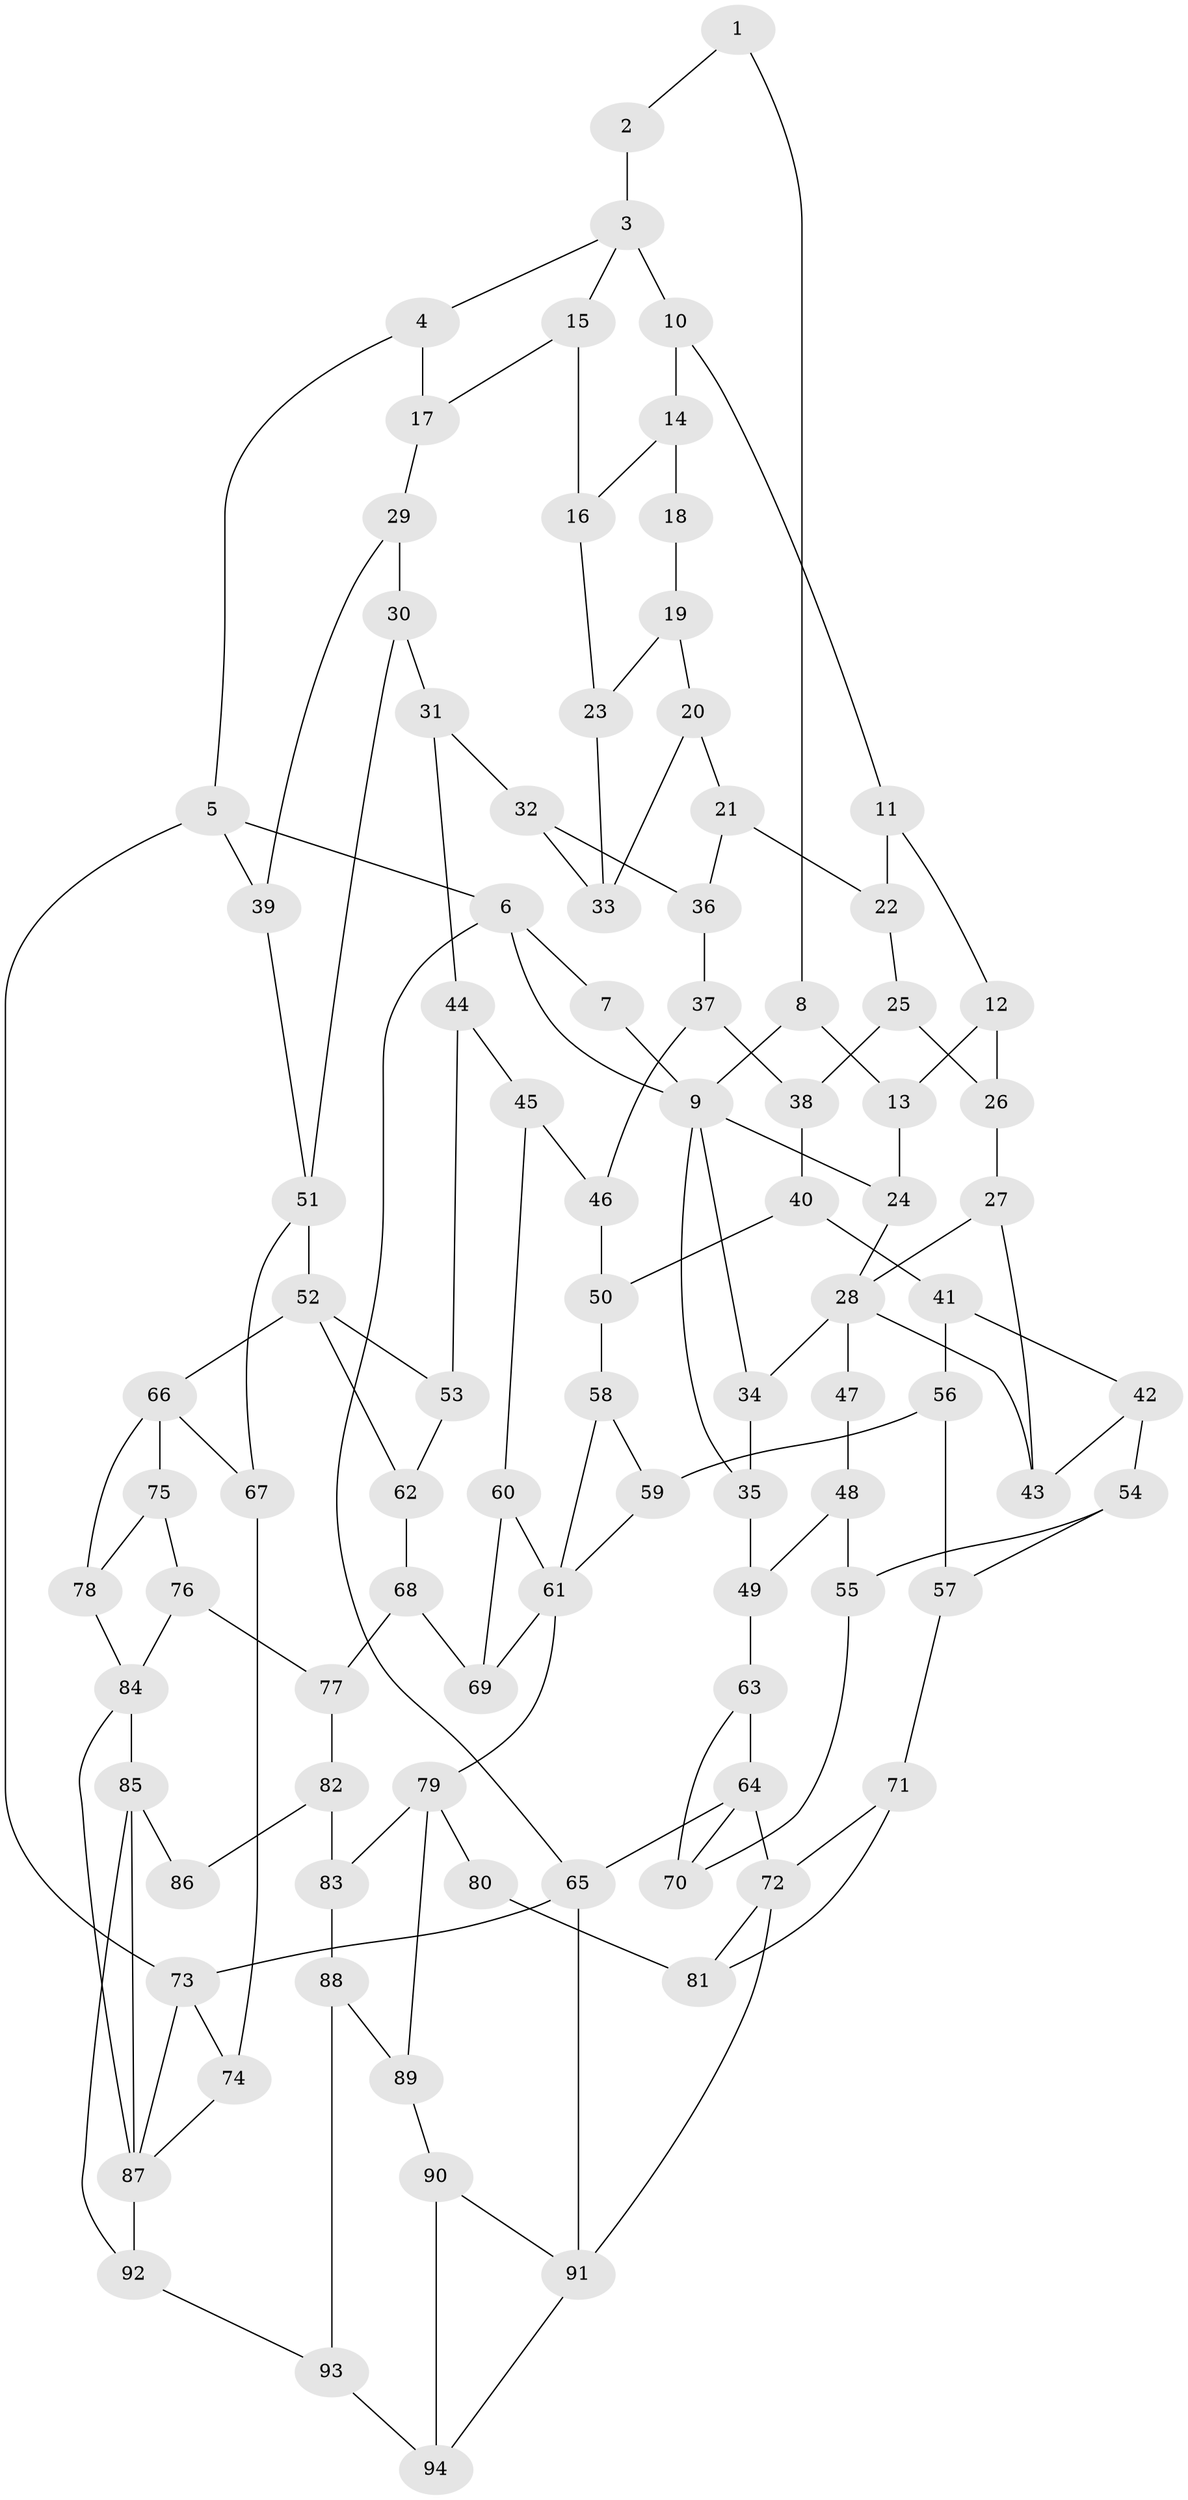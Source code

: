 // original degree distribution, {3: 0.030303030303030304, 4: 0.21212121212121213, 6: 0.22727272727272727, 5: 0.5303030303030303}
// Generated by graph-tools (version 1.1) at 2025/54/03/04/25 22:54:34]
// undirected, 94 vertices, 149 edges
graph export_dot {
  node [color=gray90,style=filled];
  1;
  2;
  3;
  4;
  5;
  6;
  7;
  8;
  9;
  10;
  11;
  12;
  13;
  14;
  15;
  16;
  17;
  18;
  19;
  20;
  21;
  22;
  23;
  24;
  25;
  26;
  27;
  28;
  29;
  30;
  31;
  32;
  33;
  34;
  35;
  36;
  37;
  38;
  39;
  40;
  41;
  42;
  43;
  44;
  45;
  46;
  47;
  48;
  49;
  50;
  51;
  52;
  53;
  54;
  55;
  56;
  57;
  58;
  59;
  60;
  61;
  62;
  63;
  64;
  65;
  66;
  67;
  68;
  69;
  70;
  71;
  72;
  73;
  74;
  75;
  76;
  77;
  78;
  79;
  80;
  81;
  82;
  83;
  84;
  85;
  86;
  87;
  88;
  89;
  90;
  91;
  92;
  93;
  94;
  1 -- 2 [weight=1.0];
  1 -- 8 [weight=1.0];
  2 -- 3 [weight=2.0];
  3 -- 4 [weight=1.0];
  3 -- 10 [weight=1.0];
  3 -- 15 [weight=1.0];
  4 -- 5 [weight=1.0];
  4 -- 17 [weight=1.0];
  5 -- 6 [weight=1.0];
  5 -- 39 [weight=1.0];
  5 -- 73 [weight=1.0];
  6 -- 7 [weight=1.0];
  6 -- 9 [weight=1.0];
  6 -- 65 [weight=1.0];
  7 -- 9 [weight=1.0];
  8 -- 9 [weight=1.0];
  8 -- 13 [weight=1.0];
  9 -- 24 [weight=1.0];
  9 -- 34 [weight=1.0];
  9 -- 35 [weight=1.0];
  10 -- 11 [weight=1.0];
  10 -- 14 [weight=1.0];
  11 -- 12 [weight=1.0];
  11 -- 22 [weight=1.0];
  12 -- 13 [weight=1.0];
  12 -- 26 [weight=1.0];
  13 -- 24 [weight=1.0];
  14 -- 16 [weight=1.0];
  14 -- 18 [weight=2.0];
  15 -- 16 [weight=1.0];
  15 -- 17 [weight=1.0];
  16 -- 23 [weight=1.0];
  17 -- 29 [weight=1.0];
  18 -- 19 [weight=1.0];
  19 -- 20 [weight=1.0];
  19 -- 23 [weight=1.0];
  20 -- 21 [weight=1.0];
  20 -- 33 [weight=1.0];
  21 -- 22 [weight=1.0];
  21 -- 36 [weight=1.0];
  22 -- 25 [weight=1.0];
  23 -- 33 [weight=1.0];
  24 -- 28 [weight=1.0];
  25 -- 26 [weight=1.0];
  25 -- 38 [weight=1.0];
  26 -- 27 [weight=1.0];
  27 -- 28 [weight=1.0];
  27 -- 43 [weight=1.0];
  28 -- 34 [weight=1.0];
  28 -- 43 [weight=1.0];
  28 -- 47 [weight=2.0];
  29 -- 30 [weight=1.0];
  29 -- 39 [weight=1.0];
  30 -- 31 [weight=1.0];
  30 -- 51 [weight=1.0];
  31 -- 32 [weight=1.0];
  31 -- 44 [weight=1.0];
  32 -- 33 [weight=1.0];
  32 -- 36 [weight=1.0];
  34 -- 35 [weight=1.0];
  35 -- 49 [weight=1.0];
  36 -- 37 [weight=1.0];
  37 -- 38 [weight=1.0];
  37 -- 46 [weight=1.0];
  38 -- 40 [weight=1.0];
  39 -- 51 [weight=1.0];
  40 -- 41 [weight=1.0];
  40 -- 50 [weight=1.0];
  41 -- 42 [weight=1.0];
  41 -- 56 [weight=1.0];
  42 -- 43 [weight=1.0];
  42 -- 54 [weight=1.0];
  44 -- 45 [weight=1.0];
  44 -- 53 [weight=1.0];
  45 -- 46 [weight=1.0];
  45 -- 60 [weight=1.0];
  46 -- 50 [weight=1.0];
  47 -- 48 [weight=1.0];
  48 -- 49 [weight=1.0];
  48 -- 55 [weight=1.0];
  49 -- 63 [weight=1.0];
  50 -- 58 [weight=1.0];
  51 -- 52 [weight=2.0];
  51 -- 67 [weight=1.0];
  52 -- 53 [weight=1.0];
  52 -- 62 [weight=1.0];
  52 -- 66 [weight=2.0];
  53 -- 62 [weight=1.0];
  54 -- 55 [weight=1.0];
  54 -- 57 [weight=1.0];
  55 -- 70 [weight=1.0];
  56 -- 57 [weight=1.0];
  56 -- 59 [weight=1.0];
  57 -- 71 [weight=1.0];
  58 -- 59 [weight=1.0];
  58 -- 61 [weight=1.0];
  59 -- 61 [weight=1.0];
  60 -- 61 [weight=1.0];
  60 -- 69 [weight=1.0];
  61 -- 69 [weight=1.0];
  61 -- 79 [weight=2.0];
  62 -- 68 [weight=1.0];
  63 -- 64 [weight=1.0];
  63 -- 70 [weight=1.0];
  64 -- 65 [weight=1.0];
  64 -- 70 [weight=1.0];
  64 -- 72 [weight=2.0];
  65 -- 73 [weight=1.0];
  65 -- 91 [weight=1.0];
  66 -- 67 [weight=1.0];
  66 -- 75 [weight=1.0];
  66 -- 78 [weight=1.0];
  67 -- 74 [weight=1.0];
  68 -- 69 [weight=1.0];
  68 -- 77 [weight=1.0];
  71 -- 72 [weight=1.0];
  71 -- 81 [weight=1.0];
  72 -- 81 [weight=1.0];
  72 -- 91 [weight=2.0];
  73 -- 74 [weight=1.0];
  73 -- 87 [weight=1.0];
  74 -- 87 [weight=1.0];
  75 -- 76 [weight=1.0];
  75 -- 78 [weight=1.0];
  76 -- 77 [weight=1.0];
  76 -- 84 [weight=1.0];
  77 -- 82 [weight=1.0];
  78 -- 84 [weight=1.0];
  79 -- 80 [weight=2.0];
  79 -- 83 [weight=1.0];
  79 -- 89 [weight=1.0];
  80 -- 81 [weight=1.0];
  82 -- 83 [weight=1.0];
  82 -- 86 [weight=1.0];
  83 -- 88 [weight=1.0];
  84 -- 85 [weight=2.0];
  84 -- 87 [weight=1.0];
  85 -- 86 [weight=2.0];
  85 -- 87 [weight=1.0];
  85 -- 92 [weight=1.0];
  87 -- 92 [weight=1.0];
  88 -- 89 [weight=1.0];
  88 -- 93 [weight=1.0];
  89 -- 90 [weight=1.0];
  90 -- 91 [weight=1.0];
  90 -- 94 [weight=1.0];
  91 -- 94 [weight=1.0];
  92 -- 93 [weight=1.0];
  93 -- 94 [weight=1.0];
}
